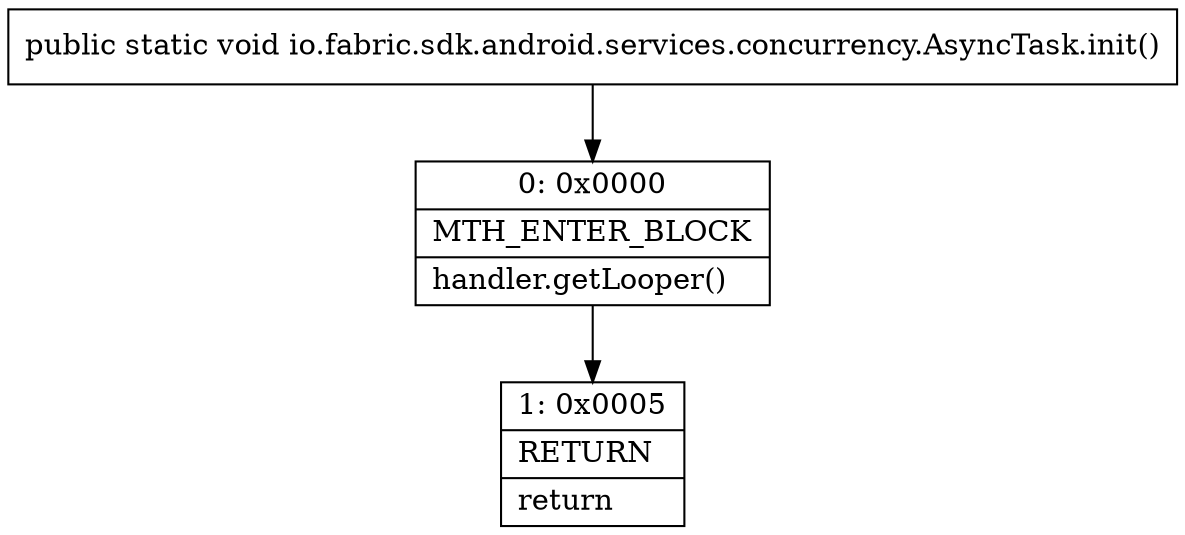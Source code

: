 digraph "CFG forio.fabric.sdk.android.services.concurrency.AsyncTask.init()V" {
Node_0 [shape=record,label="{0\:\ 0x0000|MTH_ENTER_BLOCK\l|handler.getLooper()\l}"];
Node_1 [shape=record,label="{1\:\ 0x0005|RETURN\l|return\l}"];
MethodNode[shape=record,label="{public static void io.fabric.sdk.android.services.concurrency.AsyncTask.init() }"];
MethodNode -> Node_0;
Node_0 -> Node_1;
}

